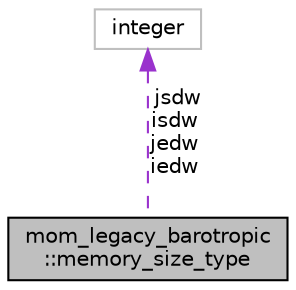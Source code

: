 digraph "mom_legacy_barotropic::memory_size_type"
{
 // INTERACTIVE_SVG=YES
  edge [fontname="Helvetica",fontsize="10",labelfontname="Helvetica",labelfontsize="10"];
  node [fontname="Helvetica",fontsize="10",shape=record];
  Node1 [label="mom_legacy_barotropic\l::memory_size_type",height=0.2,width=0.4,color="black", fillcolor="grey75", style="filled", fontcolor="black"];
  Node2 -> Node1 [dir="back",color="darkorchid3",fontsize="10",style="dashed",label=" jsdw\nisdw\njedw\niedw" ,fontname="Helvetica"];
  Node2 [label="integer",height=0.2,width=0.4,color="grey75", fillcolor="white", style="filled"];
}
